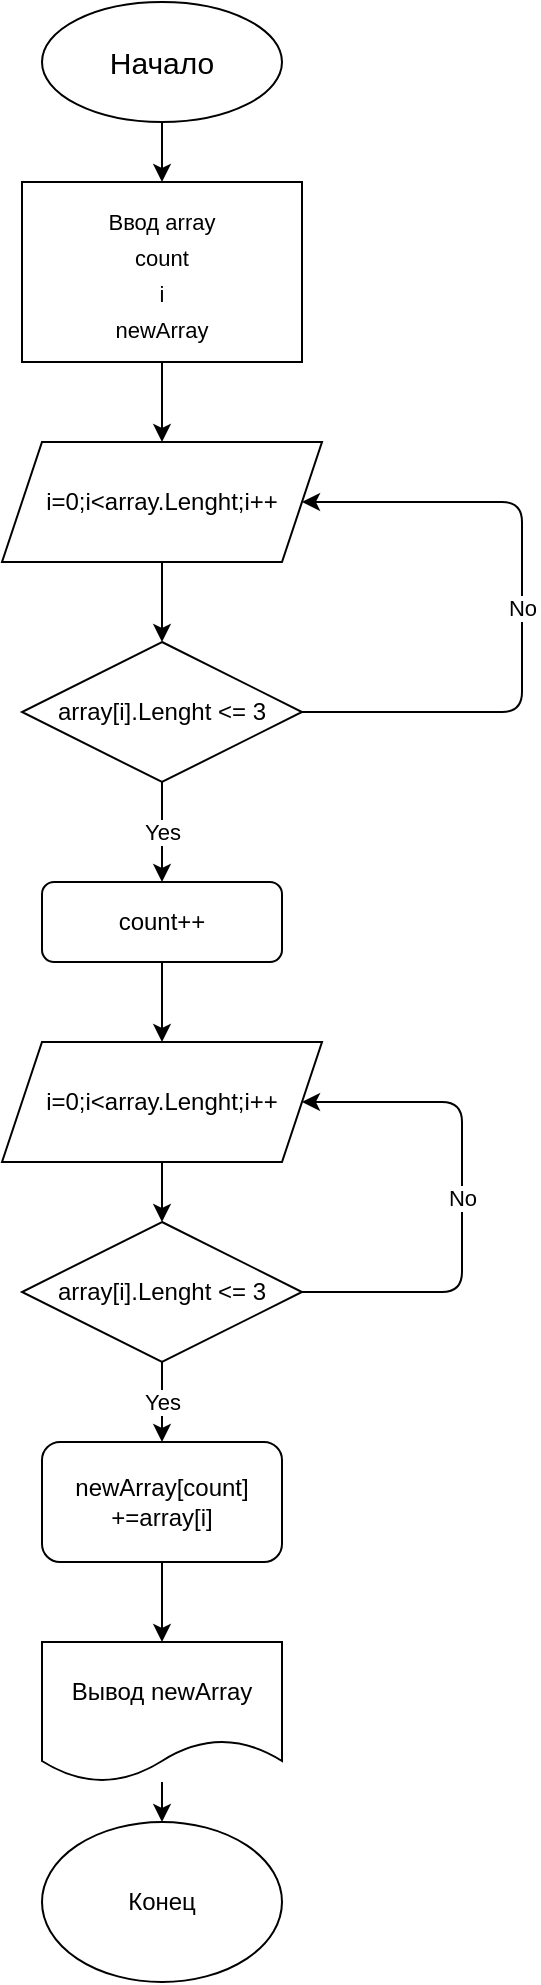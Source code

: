 <mxfile>
    <diagram id="-NsSX7bFM2ocAVaNG7wf" name="Страница 1">
        <mxGraphModel dx="650" dy="347" grid="1" gridSize="10" guides="1" tooltips="1" connect="1" arrows="1" fold="1" page="1" pageScale="1" pageWidth="827" pageHeight="1169" math="0" shadow="0">
            <root>
                <mxCell id="0"/>
                <mxCell id="1" parent="0"/>
                <mxCell id="4" style="edgeStyle=none;html=1;entryX=0.5;entryY=0;entryDx=0;entryDy=0;fontSize=15;" parent="1" source="2" target="3" edge="1">
                    <mxGeometry relative="1" as="geometry"/>
                </mxCell>
                <mxCell id="2" value="&lt;font style=&quot;font-size: 15px&quot;&gt;Начало&lt;/font&gt;" style="ellipse;whiteSpace=wrap;html=1;" parent="1" vertex="1">
                    <mxGeometry x="260" y="20" width="120" height="60" as="geometry"/>
                </mxCell>
                <mxCell id="22" style="edgeStyle=none;html=1;entryX=0.5;entryY=0;entryDx=0;entryDy=0;" edge="1" parent="1" source="3" target="21">
                    <mxGeometry relative="1" as="geometry"/>
                </mxCell>
                <mxCell id="3" value="&lt;font style=&quot;font-size: 11px&quot;&gt;Ввод array&lt;br&gt;count&lt;br&gt;i&lt;br&gt;newArray&lt;br&gt;&lt;/font&gt;" style="rounded=0;whiteSpace=wrap;html=1;fontSize=15;" parent="1" vertex="1">
                    <mxGeometry x="250" y="110" width="140" height="90" as="geometry"/>
                </mxCell>
                <mxCell id="28" style="edgeStyle=none;html=1;entryX=0.5;entryY=0;entryDx=0;entryDy=0;fontFamily=Helvetica;" edge="1" parent="1" source="10">
                    <mxGeometry relative="1" as="geometry">
                        <mxPoint x="320" y="540" as="targetPoint"/>
                    </mxGeometry>
                </mxCell>
                <mxCell id="10" value="count++" style="rounded=1;whiteSpace=wrap;html=1;" vertex="1" parent="1">
                    <mxGeometry x="260" y="460" width="120" height="40" as="geometry"/>
                </mxCell>
                <mxCell id="25" style="edgeStyle=none;html=1;entryX=0.5;entryY=0;entryDx=0;entryDy=0;" edge="1" parent="1" source="21" target="23">
                    <mxGeometry relative="1" as="geometry"/>
                </mxCell>
                <mxCell id="21" value="i=0;i&amp;lt;array.Lenght;i++" style="shape=parallelogram;perimeter=parallelogramPerimeter;whiteSpace=wrap;html=1;fixedSize=1;" vertex="1" parent="1">
                    <mxGeometry x="240" y="240" width="160" height="60" as="geometry"/>
                </mxCell>
                <mxCell id="24" value="Yes" style="edgeStyle=none;html=1;entryX=0.5;entryY=0;entryDx=0;entryDy=0;fontFamily=Helvetica;" edge="1" parent="1" source="23" target="10">
                    <mxGeometry relative="1" as="geometry"/>
                </mxCell>
                <mxCell id="26" value="No" style="edgeStyle=none;html=1;entryX=1;entryY=0.5;entryDx=0;entryDy=0;" edge="1" parent="1" source="23" target="21">
                    <mxGeometry relative="1" as="geometry">
                        <Array as="points">
                            <mxPoint x="500" y="375"/>
                            <mxPoint x="500" y="270"/>
                        </Array>
                    </mxGeometry>
                </mxCell>
                <mxCell id="23" value="array[i].Lenght &amp;lt;= 3" style="rhombus;whiteSpace=wrap;html=1;" vertex="1" parent="1">
                    <mxGeometry x="250" y="340" width="140" height="70" as="geometry"/>
                </mxCell>
                <mxCell id="34" style="edgeStyle=none;html=1;entryX=0.5;entryY=0;entryDx=0;entryDy=0;fontFamily=Helvetica;" edge="1" parent="1" source="32" target="33">
                    <mxGeometry relative="1" as="geometry"/>
                </mxCell>
                <mxCell id="32" value="i=0;i&amp;lt;array.Lenght;i++" style="shape=parallelogram;perimeter=parallelogramPerimeter;whiteSpace=wrap;html=1;fixedSize=1;" vertex="1" parent="1">
                    <mxGeometry x="240" y="540" width="160" height="60" as="geometry"/>
                </mxCell>
                <mxCell id="36" value="Yes" style="edgeStyle=none;html=1;entryX=0.5;entryY=0;entryDx=0;entryDy=0;fontFamily=Helvetica;" edge="1" parent="1" source="33" target="35">
                    <mxGeometry relative="1" as="geometry"/>
                </mxCell>
                <mxCell id="37" value="No" style="edgeStyle=none;html=1;entryX=1;entryY=0.5;entryDx=0;entryDy=0;fontFamily=Helvetica;" edge="1" parent="1" source="33" target="32">
                    <mxGeometry relative="1" as="geometry">
                        <Array as="points">
                            <mxPoint x="470" y="665"/>
                            <mxPoint x="470" y="570"/>
                        </Array>
                    </mxGeometry>
                </mxCell>
                <mxCell id="33" value="array[i].Lenght &amp;lt;= 3" style="rhombus;whiteSpace=wrap;html=1;" vertex="1" parent="1">
                    <mxGeometry x="250" y="630" width="140" height="70" as="geometry"/>
                </mxCell>
                <mxCell id="38" style="edgeStyle=none;html=1;fontFamily=Helvetica;" edge="1" parent="1" source="35">
                    <mxGeometry relative="1" as="geometry">
                        <mxPoint x="320" y="840" as="targetPoint"/>
                    </mxGeometry>
                </mxCell>
                <mxCell id="35" value="newArray[count] +=array[i]" style="rounded=1;whiteSpace=wrap;html=1;fontFamily=Helvetica;" vertex="1" parent="1">
                    <mxGeometry x="260" y="740" width="120" height="60" as="geometry"/>
                </mxCell>
                <mxCell id="42" style="edgeStyle=none;html=1;entryX=0.5;entryY=0;entryDx=0;entryDy=0;fontFamily=Helvetica;" edge="1" parent="1" source="40" target="41">
                    <mxGeometry relative="1" as="geometry"/>
                </mxCell>
                <mxCell id="40" value="&lt;span&gt;Вывод newArray&lt;/span&gt;" style="shape=document;whiteSpace=wrap;html=1;boundedLbl=1;fontFamily=Helvetica;" vertex="1" parent="1">
                    <mxGeometry x="260" y="840" width="120" height="70" as="geometry"/>
                </mxCell>
                <mxCell id="41" value="Конец" style="ellipse;whiteSpace=wrap;html=1;fontFamily=Helvetica;" vertex="1" parent="1">
                    <mxGeometry x="260" y="930" width="120" height="80" as="geometry"/>
                </mxCell>
            </root>
        </mxGraphModel>
    </diagram>
</mxfile>
